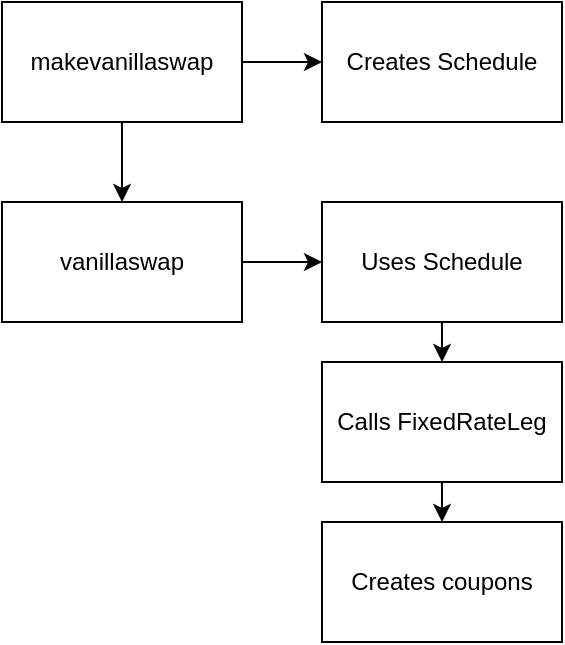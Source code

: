 <mxfile version="21.5.1" type="device">
  <diagram name="Page-1" id="pUZhvjCa60VeB3txkkh6">
    <mxGraphModel dx="757" dy="599" grid="1" gridSize="10" guides="1" tooltips="1" connect="1" arrows="1" fold="1" page="1" pageScale="1" pageWidth="827" pageHeight="1169" math="0" shadow="0">
      <root>
        <mxCell id="0" />
        <mxCell id="1" parent="0" />
        <mxCell id="mXCNabzP0zFuX1rDWyy0-1" value="&lt;div&gt;makevanillaswap&lt;/div&gt;" style="rounded=0;whiteSpace=wrap;html=1;" vertex="1" parent="1">
          <mxGeometry x="360" y="340" width="120" height="60" as="geometry" />
        </mxCell>
        <mxCell id="mXCNabzP0zFuX1rDWyy0-2" value="" style="endArrow=classic;html=1;rounded=0;exitX=1;exitY=0.5;exitDx=0;exitDy=0;" edge="1" parent="1" source="mXCNabzP0zFuX1rDWyy0-1" target="mXCNabzP0zFuX1rDWyy0-3">
          <mxGeometry width="50" height="50" relative="1" as="geometry">
            <mxPoint x="480" y="399.66" as="sourcePoint" />
            <mxPoint x="550" y="400" as="targetPoint" />
          </mxGeometry>
        </mxCell>
        <mxCell id="mXCNabzP0zFuX1rDWyy0-3" value="&lt;div&gt;Creates Schedule&lt;/div&gt;" style="rounded=0;whiteSpace=wrap;html=1;" vertex="1" parent="1">
          <mxGeometry x="520.0" y="340.0" width="120" height="60" as="geometry" />
        </mxCell>
        <mxCell id="mXCNabzP0zFuX1rDWyy0-4" value="vanillaswap" style="rounded=0;whiteSpace=wrap;html=1;" vertex="1" parent="1">
          <mxGeometry x="360" y="440" width="120" height="60" as="geometry" />
        </mxCell>
        <mxCell id="mXCNabzP0zFuX1rDWyy0-5" value="" style="endArrow=classic;html=1;rounded=0;" edge="1" parent="1" target="mXCNabzP0zFuX1rDWyy0-6">
          <mxGeometry width="50" height="50" relative="1" as="geometry">
            <mxPoint x="480" y="470" as="sourcePoint" />
            <mxPoint x="550" y="470" as="targetPoint" />
          </mxGeometry>
        </mxCell>
        <mxCell id="mXCNabzP0zFuX1rDWyy0-6" value="Uses Schedule" style="rounded=0;whiteSpace=wrap;html=1;" vertex="1" parent="1">
          <mxGeometry x="520.0" y="440.0" width="120" height="60" as="geometry" />
        </mxCell>
        <mxCell id="mXCNabzP0zFuX1rDWyy0-7" value="" style="endArrow=classic;html=1;rounded=0;exitX=0.5;exitY=1;exitDx=0;exitDy=0;" edge="1" parent="1" source="mXCNabzP0zFuX1rDWyy0-6" target="mXCNabzP0zFuX1rDWyy0-8">
          <mxGeometry width="50" height="50" relative="1" as="geometry">
            <mxPoint x="470" y="430" as="sourcePoint" />
            <mxPoint x="520" y="380" as="targetPoint" />
          </mxGeometry>
        </mxCell>
        <mxCell id="mXCNabzP0zFuX1rDWyy0-8" value="Calls FixedRateLeg" style="rounded=0;whiteSpace=wrap;html=1;" vertex="1" parent="1">
          <mxGeometry x="520.0" y="520.0" width="120" height="60" as="geometry" />
        </mxCell>
        <mxCell id="mXCNabzP0zFuX1rDWyy0-9" value="" style="endArrow=classic;html=1;rounded=0;" edge="1" parent="1" target="mXCNabzP0zFuX1rDWyy0-4">
          <mxGeometry width="50" height="50" relative="1" as="geometry">
            <mxPoint x="420" y="400" as="sourcePoint" />
            <mxPoint x="470" y="350" as="targetPoint" />
          </mxGeometry>
        </mxCell>
        <mxCell id="mXCNabzP0zFuX1rDWyy0-10" value="" style="endArrow=classic;html=1;rounded=0;exitX=0.5;exitY=1;exitDx=0;exitDy=0;" edge="1" parent="1" source="mXCNabzP0zFuX1rDWyy0-8" target="mXCNabzP0zFuX1rDWyy0-11">
          <mxGeometry width="50" height="50" relative="1" as="geometry">
            <mxPoint x="579.66" y="580" as="sourcePoint" />
            <mxPoint x="579.66" y="640" as="targetPoint" />
          </mxGeometry>
        </mxCell>
        <mxCell id="mXCNabzP0zFuX1rDWyy0-11" value="Creates coupons" style="rounded=0;whiteSpace=wrap;html=1;" vertex="1" parent="1">
          <mxGeometry x="520.0" y="600" width="120" height="60" as="geometry" />
        </mxCell>
      </root>
    </mxGraphModel>
  </diagram>
</mxfile>
